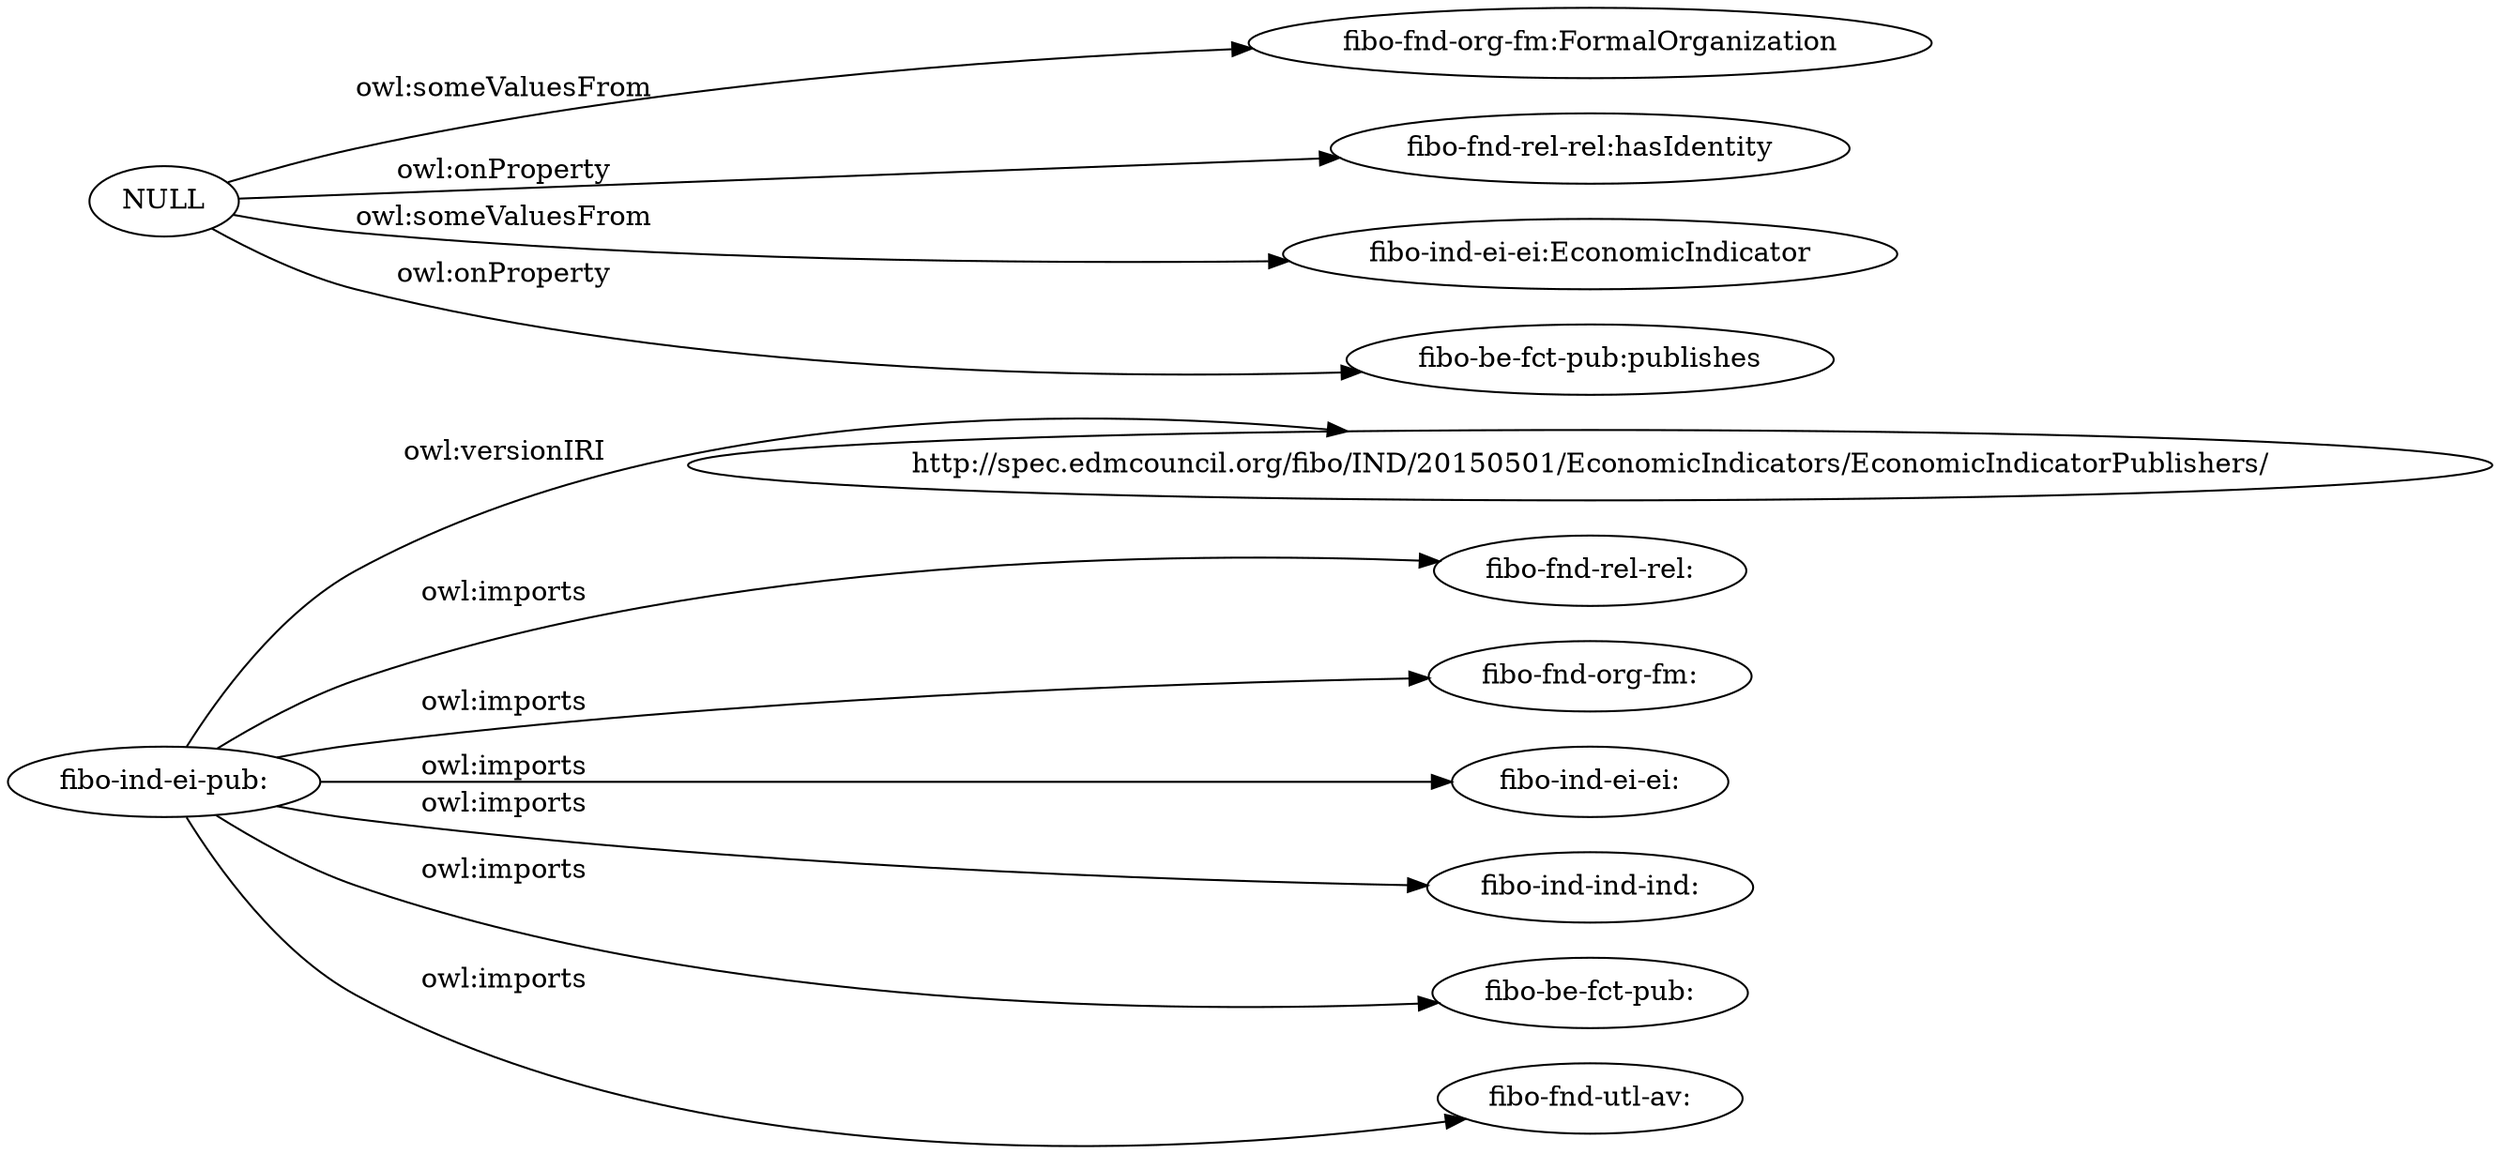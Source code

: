 digraph ar2dtool_diagram { 
rankdir=LR;
size="1501"
	"fibo-ind-ei-pub:" -> "http://spec.edmcouncil.org/fibo/IND/20150501/EconomicIndicators/EconomicIndicatorPublishers/" [ label = "owl:versionIRI" ];
	"fibo-ind-ei-pub:" -> "fibo-fnd-rel-rel:" [ label = "owl:imports" ];
	"fibo-ind-ei-pub:" -> "fibo-fnd-org-fm:" [ label = "owl:imports" ];
	"fibo-ind-ei-pub:" -> "fibo-ind-ei-ei:" [ label = "owl:imports" ];
	"fibo-ind-ei-pub:" -> "fibo-ind-ind-ind:" [ label = "owl:imports" ];
	"fibo-ind-ei-pub:" -> "fibo-be-fct-pub:" [ label = "owl:imports" ];
	"fibo-ind-ei-pub:" -> "fibo-fnd-utl-av:" [ label = "owl:imports" ];
	"NULL" -> "fibo-fnd-org-fm:FormalOrganization" [ label = "owl:someValuesFrom" ];
	"NULL" -> "fibo-fnd-rel-rel:hasIdentity" [ label = "owl:onProperty" ];
	"NULL" -> "fibo-ind-ei-ei:EconomicIndicator" [ label = "owl:someValuesFrom" ];
	"NULL" -> "fibo-be-fct-pub:publishes" [ label = "owl:onProperty" ];

}
